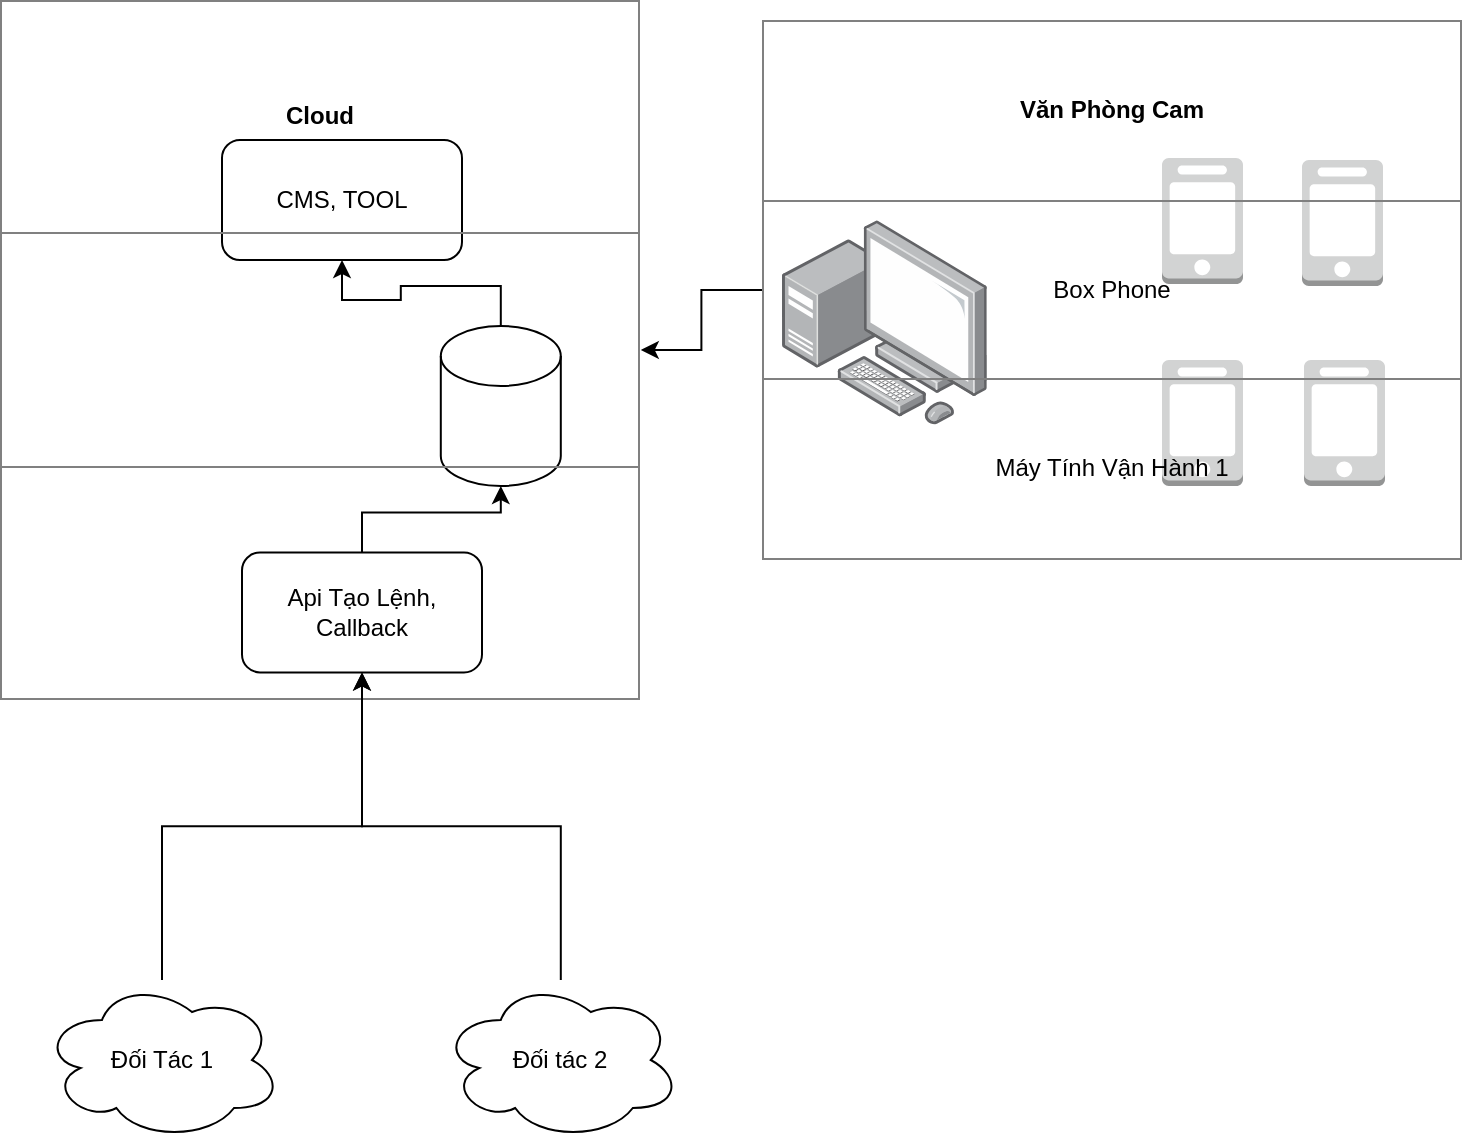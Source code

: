 <mxfile version="22.1.5" type="github">
  <diagram name="Page-1" id="sD5OJqu_6kxxvENS8JZO">
    <mxGraphModel dx="1434" dy="1381" grid="1" gridSize="10" guides="1" tooltips="1" connect="1" arrows="1" fold="1" page="1" pageScale="1" pageWidth="850" pageHeight="1100" math="0" shadow="0">
      <root>
        <mxCell id="0" />
        <mxCell id="1" parent="0" />
        <mxCell id="LWEChGxWJWfsOIMtEDIV-3" style="edgeStyle=orthogonalEdgeStyle;rounded=0;orthogonalLoop=1;jettySize=auto;html=1;entryX=0.5;entryY=1;entryDx=0;entryDy=0;" edge="1" parent="1" source="LWEChGxWJWfsOIMtEDIV-1" target="LWEChGxWJWfsOIMtEDIV-2">
          <mxGeometry relative="1" as="geometry" />
        </mxCell>
        <mxCell id="LWEChGxWJWfsOIMtEDIV-1" value="" style="shape=cylinder3;whiteSpace=wrap;html=1;boundedLbl=1;backgroundOutline=1;size=15;" vertex="1" parent="1">
          <mxGeometry x="279.4" y="283" width="60" height="80" as="geometry" />
        </mxCell>
        <mxCell id="LWEChGxWJWfsOIMtEDIV-2" value="CMS, TOOL" style="rounded=1;whiteSpace=wrap;html=1;" vertex="1" parent="1">
          <mxGeometry x="170" y="190" width="120" height="60" as="geometry" />
        </mxCell>
        <mxCell id="LWEChGxWJWfsOIMtEDIV-4" value="" style="image;points=[];aspect=fixed;html=1;align=center;shadow=0;dashed=0;image=img/lib/allied_telesis/computer_and_terminals/Personal_Computer_with_Server.svg;" vertex="1" parent="1">
          <mxGeometry x="450" y="230" width="102.4" height="102.4" as="geometry" />
        </mxCell>
        <mxCell id="LWEChGxWJWfsOIMtEDIV-5" value="" style="outlineConnect=0;dashed=0;verticalLabelPosition=bottom;verticalAlign=top;align=center;html=1;shape=mxgraph.aws3.mobile_client;fillColor=#D2D3D3;gradientColor=none;" vertex="1" parent="1">
          <mxGeometry x="640" y="199" width="40.5" height="63" as="geometry" />
        </mxCell>
        <mxCell id="LWEChGxWJWfsOIMtEDIV-6" value="" style="outlineConnect=0;dashed=0;verticalLabelPosition=bottom;verticalAlign=top;align=center;html=1;shape=mxgraph.aws3.mobile_client;fillColor=#D2D3D3;gradientColor=none;" vertex="1" parent="1">
          <mxGeometry x="710" y="200" width="40.5" height="63" as="geometry" />
        </mxCell>
        <mxCell id="LWEChGxWJWfsOIMtEDIV-7" value="" style="outlineConnect=0;dashed=0;verticalLabelPosition=bottom;verticalAlign=top;align=center;html=1;shape=mxgraph.aws3.mobile_client;fillColor=#D2D3D3;gradientColor=none;" vertex="1" parent="1">
          <mxGeometry x="640" y="300" width="40.5" height="63" as="geometry" />
        </mxCell>
        <mxCell id="LWEChGxWJWfsOIMtEDIV-8" value="" style="outlineConnect=0;dashed=0;verticalLabelPosition=bottom;verticalAlign=top;align=center;html=1;shape=mxgraph.aws3.mobile_client;fillColor=#D2D3D3;gradientColor=none;" vertex="1" parent="1">
          <mxGeometry x="711" y="300" width="40.5" height="63" as="geometry" />
        </mxCell>
        <mxCell id="LWEChGxWJWfsOIMtEDIV-11" style="edgeStyle=orthogonalEdgeStyle;rounded=0;orthogonalLoop=1;jettySize=auto;html=1;" edge="1" parent="1" source="LWEChGxWJWfsOIMtEDIV-9" target="LWEChGxWJWfsOIMtEDIV-10">
          <mxGeometry relative="1" as="geometry" />
        </mxCell>
        <mxCell id="LWEChGxWJWfsOIMtEDIV-9" value="&lt;table border=&quot;1&quot; width=&quot;100%&quot; height=&quot;100%&quot; cellpadding=&quot;4&quot; style=&quot;width:100%;height:100%;border-collapse:collapse;&quot;&gt;&lt;tbody&gt;&lt;tr&gt;&lt;th align=&quot;center&quot;&gt;Văn Phòng Cam&lt;br&gt;&lt;/th&gt;&lt;/tr&gt;&lt;tr&gt;&lt;td align=&quot;center&quot;&gt;Box Phone&lt;br&gt;&lt;/td&gt;&lt;/tr&gt;&lt;tr&gt;&lt;td align=&quot;center&quot;&gt;Máy Tính Vận Hành 1&lt;/td&gt;&lt;/tr&gt;&lt;/tbody&gt;&lt;/table&gt;" style="text;html=1;whiteSpace=wrap;strokeColor=none;fillColor=none;overflow=fill;" vertex="1" parent="1">
          <mxGeometry x="440" y="130" width="350" height="270" as="geometry" />
        </mxCell>
        <mxCell id="LWEChGxWJWfsOIMtEDIV-10" value="&lt;table border=&quot;1&quot; width=&quot;100%&quot; height=&quot;100%&quot; cellpadding=&quot;4&quot; style=&quot;width:100%;height:100%;border-collapse:collapse;&quot;&gt;&lt;tbody&gt;&lt;tr&gt;&lt;th align=&quot;center&quot;&gt;Cloud&lt;br&gt;&lt;/th&gt;&lt;/tr&gt;&lt;tr&gt;&lt;td align=&quot;center&quot;&gt;&lt;br&gt;&lt;/td&gt;&lt;/tr&gt;&lt;tr&gt;&lt;td align=&quot;center&quot;&gt;&lt;br&gt;&lt;/td&gt;&lt;/tr&gt;&lt;/tbody&gt;&lt;/table&gt;" style="text;html=1;whiteSpace=wrap;strokeColor=none;fillColor=none;overflow=fill;" vertex="1" parent="1">
          <mxGeometry x="59.4" y="120" width="320" height="350" as="geometry" />
        </mxCell>
        <mxCell id="LWEChGxWJWfsOIMtEDIV-18" style="edgeStyle=orthogonalEdgeStyle;rounded=0;orthogonalLoop=1;jettySize=auto;html=1;" edge="1" parent="1" source="LWEChGxWJWfsOIMtEDIV-12" target="LWEChGxWJWfsOIMtEDIV-1">
          <mxGeometry relative="1" as="geometry" />
        </mxCell>
        <mxCell id="LWEChGxWJWfsOIMtEDIV-12" value="Api Tạo Lệnh, Callback" style="rounded=1;whiteSpace=wrap;html=1;" vertex="1" parent="1">
          <mxGeometry x="180" y="396.2" width="120" height="60" as="geometry" />
        </mxCell>
        <mxCell id="LWEChGxWJWfsOIMtEDIV-15" style="edgeStyle=orthogonalEdgeStyle;rounded=0;orthogonalLoop=1;jettySize=auto;html=1;entryX=0.5;entryY=1;entryDx=0;entryDy=0;" edge="1" parent="1" source="LWEChGxWJWfsOIMtEDIV-13" target="LWEChGxWJWfsOIMtEDIV-12">
          <mxGeometry relative="1" as="geometry">
            <mxPoint x="219" y="510" as="targetPoint" />
          </mxGeometry>
        </mxCell>
        <mxCell id="LWEChGxWJWfsOIMtEDIV-13" value="Đối Tác 1" style="ellipse;shape=cloud;whiteSpace=wrap;html=1;" vertex="1" parent="1">
          <mxGeometry x="80" y="610" width="120" height="80" as="geometry" />
        </mxCell>
        <mxCell id="LWEChGxWJWfsOIMtEDIV-17" style="edgeStyle=orthogonalEdgeStyle;rounded=0;orthogonalLoop=1;jettySize=auto;html=1;" edge="1" parent="1" source="LWEChGxWJWfsOIMtEDIV-14" target="LWEChGxWJWfsOIMtEDIV-12">
          <mxGeometry relative="1" as="geometry" />
        </mxCell>
        <mxCell id="LWEChGxWJWfsOIMtEDIV-14" value="Đối tác 2" style="ellipse;shape=cloud;whiteSpace=wrap;html=1;" vertex="1" parent="1">
          <mxGeometry x="279.4" y="610" width="120" height="80" as="geometry" />
        </mxCell>
      </root>
    </mxGraphModel>
  </diagram>
</mxfile>
